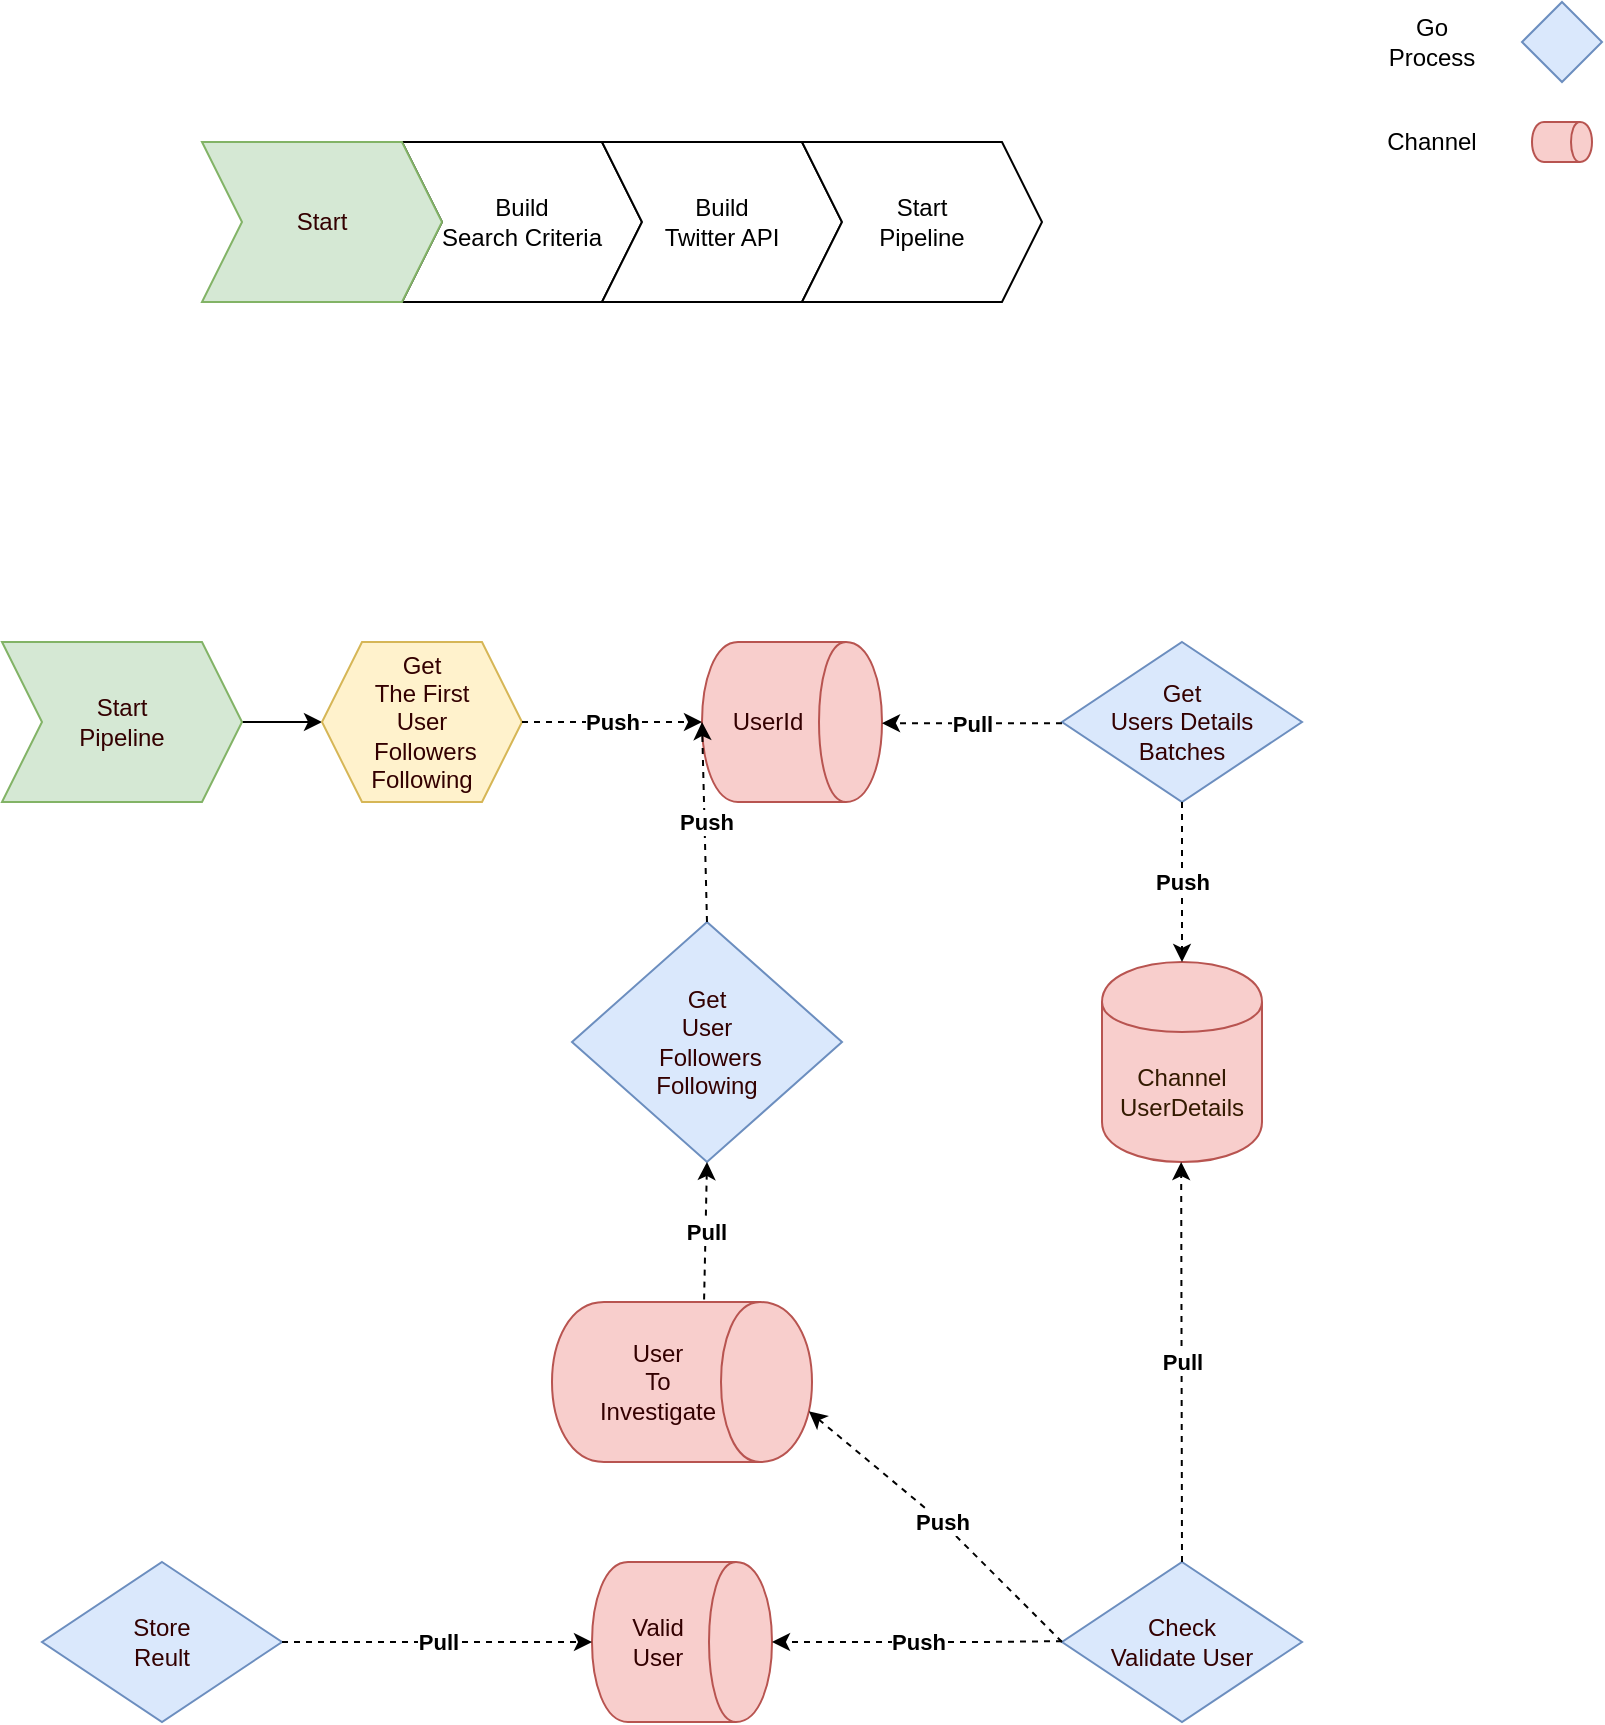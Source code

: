 <mxfile version="13.1.3">
    <diagram id="-dHp7zafrE_DXV9z7s5j" name="Page-1">
        <mxGraphModel dx="998" dy="613" grid="1" gridSize="10" guides="1" tooltips="1" connect="1" arrows="1" fold="1" page="1" pageScale="1" pageWidth="850" pageHeight="1100" math="0" shadow="0">
            <root>
                <mxCell id="0"/>
                <mxCell id="1" parent="0"/>
                <mxCell id="j9xIEeCiudjXy48ZFvNb-10" value="Build &lt;br&gt;Search Criteria" style="shape=step;perimeter=stepPerimeter;whiteSpace=wrap;html=1;fixedSize=1;" parent="1" vertex="1">
                    <mxGeometry x="240" y="110" width="120" height="80" as="geometry"/>
                </mxCell>
                <mxCell id="j9xIEeCiudjXy48ZFvNb-11" value="&lt;font color=&quot;#330000&quot;&gt;Start&lt;/font&gt;" style="shape=step;perimeter=stepPerimeter;whiteSpace=wrap;html=1;fixedSize=1;fillColor=#d5e8d4;strokeColor=#82b366;" parent="1" vertex="1">
                    <mxGeometry x="140" y="110" width="120" height="80" as="geometry"/>
                </mxCell>
                <mxCell id="j9xIEeCiudjXy48ZFvNb-12" value="&lt;div&gt;Build &lt;br&gt;&lt;/div&gt;&lt;div&gt;Twitter API&lt;/div&gt;" style="shape=step;perimeter=stepPerimeter;whiteSpace=wrap;html=1;fixedSize=1;" parent="1" vertex="1">
                    <mxGeometry x="340" y="110" width="120" height="80" as="geometry"/>
                </mxCell>
                <mxCell id="j9xIEeCiudjXy48ZFvNb-14" value="&lt;div&gt;Start&lt;/div&gt;&lt;div&gt;Pipeline&lt;/div&gt;" style="shape=step;perimeter=stepPerimeter;whiteSpace=wrap;html=1;fixedSize=1;" parent="1" vertex="1">
                    <mxGeometry x="440" y="110" width="120" height="80" as="geometry"/>
                </mxCell>
                <mxCell id="j9xIEeCiudjXy48ZFvNb-27" style="edgeStyle=orthogonalEdgeStyle;rounded=0;orthogonalLoop=1;jettySize=auto;html=1;entryX=0;entryY=0.5;entryDx=0;entryDy=0;" parent="1" source="j9xIEeCiudjXy48ZFvNb-15" target="2" edge="1">
                    <mxGeometry relative="1" as="geometry"/>
                </mxCell>
                <mxCell id="j9xIEeCiudjXy48ZFvNb-15" value="&lt;div&gt;&lt;font color=&quot;#330000&quot;&gt;Start&lt;/font&gt;&lt;/div&gt;&lt;div&gt;&lt;font color=&quot;#330000&quot;&gt;Pipeline&lt;/font&gt;&lt;/div&gt;" style="shape=step;perimeter=stepPerimeter;whiteSpace=wrap;html=1;fixedSize=1;fillColor=#d5e8d4;strokeColor=#82b366;" parent="1" vertex="1">
                    <mxGeometry x="40" y="360" width="120" height="80" as="geometry"/>
                </mxCell>
                <mxCell id="2" value="&lt;div&gt;&lt;font color=&quot;#330000&quot;&gt;Get&lt;/font&gt;&lt;/div&gt;&lt;div&gt;&lt;font color=&quot;#330000&quot;&gt;The First&lt;/font&gt;&lt;/div&gt;&lt;div&gt;&lt;font color=&quot;#330000&quot;&gt;User&lt;/font&gt;&lt;/div&gt;&lt;div&gt;&lt;font color=&quot;#330000&quot;&gt;&amp;nbsp;Followers&lt;/font&gt;&lt;/div&gt;&lt;div&gt;&lt;font color=&quot;#330000&quot;&gt;Following&lt;/font&gt;&lt;br&gt;&lt;/div&gt;" style="shape=hexagon;perimeter=hexagonPerimeter2;whiteSpace=wrap;html=1;fixedSize=1;fillColor=#fff2cc;strokeColor=#d6b656;" parent="1" vertex="1">
                    <mxGeometry x="200" y="360" width="100" height="80" as="geometry"/>
                </mxCell>
                <mxCell id="j9xIEeCiudjXy48ZFvNb-23" value="" style="rhombus;whiteSpace=wrap;html=1;fillColor=#dae8fc;strokeColor=#6c8ebf;" parent="1" vertex="1">
                    <mxGeometry x="800" y="40" width="40" height="40" as="geometry"/>
                </mxCell>
                <mxCell id="j9xIEeCiudjXy48ZFvNb-30" value="&lt;div&gt;&lt;font color=&quot;#330000&quot;&gt;Get &lt;br&gt;&lt;/font&gt;&lt;/div&gt;&lt;div&gt;&lt;font color=&quot;#330000&quot;&gt;Users Details &lt;/font&gt;&lt;/div&gt;&lt;div&gt;&lt;font color=&quot;#330000&quot;&gt;Batches&lt;/font&gt;&lt;br&gt;&lt;/div&gt;" style="rhombus;whiteSpace=wrap;html=1;fillColor=#dae8fc;strokeColor=#6c8ebf;" parent="1" vertex="1">
                    <mxGeometry x="570" y="360" width="120" height="80" as="geometry"/>
                </mxCell>
                <mxCell id="j9xIEeCiudjXy48ZFvNb-31" value="&lt;div&gt;&lt;font color=&quot;#330000&quot;&gt;UserId&lt;/font&gt;&lt;/div&gt;" style="shape=cylinder;whiteSpace=wrap;html=1;boundedLbl=1;backgroundOutline=1;direction=south;fillColor=#f8cecc;strokeColor=#b85450;" parent="1" vertex="1">
                    <mxGeometry x="390" y="360" width="90" height="80" as="geometry"/>
                </mxCell>
                <mxCell id="j9xIEeCiudjXy48ZFvNb-39" value="" style="group" parent="1" vertex="1" connectable="0">
                    <mxGeometry x="280" y="400" width="110" as="geometry"/>
                </mxCell>
                <mxCell id="j9xIEeCiudjXy48ZFvNb-38" value="" style="group" parent="j9xIEeCiudjXy48ZFvNb-39" vertex="1" connectable="0">
                    <mxGeometry width="110" as="geometry"/>
                </mxCell>
                <mxCell id="j9xIEeCiudjXy48ZFvNb-56" value="Go&lt;br&gt;&lt;div&gt;Process&lt;/div&gt;" style="text;html=1;strokeColor=none;fillColor=none;align=center;verticalAlign=middle;whiteSpace=wrap;rounded=0;" parent="1" vertex="1">
                    <mxGeometry x="730" y="50" width="50" height="20" as="geometry"/>
                </mxCell>
                <mxCell id="j9xIEeCiudjXy48ZFvNb-67" value="" style="group" parent="1" vertex="1" connectable="0">
                    <mxGeometry x="510" y="400.57" width="110" as="geometry"/>
                </mxCell>
                <mxCell id="j9xIEeCiudjXy48ZFvNb-68" value="" style="group" parent="j9xIEeCiudjXy48ZFvNb-67" vertex="1" connectable="0">
                    <mxGeometry width="110" as="geometry"/>
                </mxCell>
                <mxCell id="j9xIEeCiudjXy48ZFvNb-82" value="" style="group" parent="1" vertex="1" connectable="0">
                    <mxGeometry x="660" y="660.57" width="110" as="geometry"/>
                </mxCell>
                <mxCell id="j9xIEeCiudjXy48ZFvNb-100" value="&lt;font color=&quot;#331a00&quot;&gt;Channel&lt;br&gt;UserDetails&lt;/font&gt;" style="shape=cylinder;whiteSpace=wrap;html=1;boundedLbl=1;backgroundOutline=1;fillColor=#f8cecc;strokeColor=#b85450;" parent="1" vertex="1">
                    <mxGeometry x="590" y="520" width="80" height="100" as="geometry"/>
                </mxCell>
                <mxCell id="j9xIEeCiudjXy48ZFvNb-102" value="&lt;font color=&quot;#330000&quot;&gt;Check&lt;br&gt;&lt;/font&gt;&lt;div&gt;&lt;font color=&quot;#330000&quot;&gt;Validate User&lt;/font&gt;&lt;/div&gt;" style="rhombus;whiteSpace=wrap;html=1;fillColor=#dae8fc;strokeColor=#6c8ebf;" parent="1" vertex="1">
                    <mxGeometry x="570" y="820" width="120" height="80" as="geometry"/>
                </mxCell>
                <mxCell id="j9xIEeCiudjXy48ZFvNb-112" value="" style="endArrow=classic;html=1;dashed=1;" parent="1" edge="1">
                    <mxGeometry relative="1" as="geometry">
                        <mxPoint x="300" y="400" as="sourcePoint"/>
                        <mxPoint x="390" y="400" as="targetPoint"/>
                    </mxGeometry>
                </mxCell>
                <mxCell id="j9xIEeCiudjXy48ZFvNb-113" value="&lt;b&gt;Push&lt;br&gt;&lt;/b&gt;" style="edgeLabel;resizable=0;html=1;align=center;verticalAlign=middle;" parent="j9xIEeCiudjXy48ZFvNb-112" connectable="0" vertex="1">
                    <mxGeometry relative="1" as="geometry"/>
                </mxCell>
                <mxCell id="j9xIEeCiudjXy48ZFvNb-114" value="" style="endArrow=classic;html=1;dashed=1;" parent="1" edge="1">
                    <mxGeometry relative="1" as="geometry">
                        <mxPoint x="570" y="400.57" as="sourcePoint"/>
                        <mxPoint x="480" y="400.57" as="targetPoint"/>
                    </mxGeometry>
                </mxCell>
                <mxCell id="j9xIEeCiudjXy48ZFvNb-115" value="&lt;b&gt;Pull&lt;/b&gt;" style="edgeLabel;resizable=0;html=1;align=center;verticalAlign=middle;" parent="j9xIEeCiudjXy48ZFvNb-114" connectable="0" vertex="1">
                    <mxGeometry relative="1" as="geometry"/>
                </mxCell>
                <mxCell id="j9xIEeCiudjXy48ZFvNb-116" value="" style="endArrow=classic;html=1;dashed=1;entryX=0.5;entryY=0;entryDx=0;entryDy=0;" parent="1" target="j9xIEeCiudjXy48ZFvNb-100" edge="1">
                    <mxGeometry relative="1" as="geometry">
                        <mxPoint x="630" y="440.0" as="sourcePoint"/>
                        <mxPoint x="540" y="440.0" as="targetPoint"/>
                    </mxGeometry>
                </mxCell>
                <mxCell id="j9xIEeCiudjXy48ZFvNb-117" value="&lt;b&gt;Push&lt;/b&gt;" style="edgeLabel;resizable=0;html=1;align=center;verticalAlign=middle;" parent="j9xIEeCiudjXy48ZFvNb-116" connectable="0" vertex="1">
                    <mxGeometry relative="1" as="geometry"/>
                </mxCell>
                <mxCell id="j9xIEeCiudjXy48ZFvNb-118" value="" style="endArrow=classic;html=1;dashed=1;entryX=0.5;entryY=0;entryDx=0;entryDy=0;exitX=0.5;exitY=0;exitDx=0;exitDy=0;" parent="1" source="j9xIEeCiudjXy48ZFvNb-102" edge="1">
                    <mxGeometry relative="1" as="geometry">
                        <mxPoint x="629.58" y="700.0" as="sourcePoint"/>
                        <mxPoint x="629.58" y="620.0" as="targetPoint"/>
                    </mxGeometry>
                </mxCell>
                <mxCell id="j9xIEeCiudjXy48ZFvNb-119" value="&lt;b&gt;Pull&lt;/b&gt;" style="edgeLabel;resizable=0;html=1;align=center;verticalAlign=middle;direction=south;" parent="j9xIEeCiudjXy48ZFvNb-118" connectable="0" vertex="1">
                    <mxGeometry relative="1" as="geometry"/>
                </mxCell>
                <mxCell id="j9xIEeCiudjXy48ZFvNb-120" value="" style="shape=cylinder;whiteSpace=wrap;html=1;boundedLbl=1;backgroundOutline=1;direction=south;fillColor=#f8cecc;strokeColor=#b85450;" parent="1" vertex="1">
                    <mxGeometry x="805" y="100" width="30" height="20" as="geometry"/>
                </mxCell>
                <mxCell id="j9xIEeCiudjXy48ZFvNb-121" value="Channel" style="text;html=1;strokeColor=none;fillColor=none;align=center;verticalAlign=middle;whiteSpace=wrap;rounded=0;" parent="1" vertex="1">
                    <mxGeometry x="730" y="100" width="50" height="20" as="geometry"/>
                </mxCell>
                <mxCell id="j9xIEeCiudjXy48ZFvNb-122" value="&lt;div&gt;&lt;font color=&quot;#330000&quot;&gt;Valid&lt;/font&gt;&lt;/div&gt;&lt;div&gt;&lt;font color=&quot;#330000&quot;&gt;User&lt;/font&gt;&lt;br&gt;&lt;/div&gt;" style="shape=cylinder;whiteSpace=wrap;html=1;boundedLbl=1;backgroundOutline=1;direction=south;fillColor=#f8cecc;strokeColor=#b85450;" parent="1" vertex="1">
                    <mxGeometry x="335" y="820" width="90" height="80" as="geometry"/>
                </mxCell>
                <mxCell id="j9xIEeCiudjXy48ZFvNb-123" value="" style="endArrow=classic;html=1;dashed=1;entryX=0.5;entryY=0;entryDx=0;entryDy=0;" parent="1" target="j9xIEeCiudjXy48ZFvNb-122" edge="1">
                    <mxGeometry relative="1" as="geometry">
                        <mxPoint x="570" y="859.58" as="sourcePoint"/>
                        <mxPoint x="480" y="859.58" as="targetPoint"/>
                        <Array as="points">
                            <mxPoint x="530" y="860"/>
                        </Array>
                    </mxGeometry>
                </mxCell>
                <mxCell id="j9xIEeCiudjXy48ZFvNb-124" value="&lt;b&gt;Push&lt;/b&gt;" style="edgeLabel;resizable=0;html=1;align=center;verticalAlign=middle;" parent="j9xIEeCiudjXy48ZFvNb-123" connectable="0" vertex="1">
                    <mxGeometry relative="1" as="geometry"/>
                </mxCell>
                <mxCell id="j9xIEeCiudjXy48ZFvNb-125" value="&lt;div&gt;&lt;font color=&quot;#330000&quot;&gt;Store&lt;/font&gt;&lt;/div&gt;&lt;div&gt;&lt;font color=&quot;#330000&quot;&gt;Reult&lt;/font&gt;&lt;br&gt;&lt;/div&gt;" style="rhombus;whiteSpace=wrap;html=1;fillColor=#dae8fc;strokeColor=#6c8ebf;" parent="1" vertex="1">
                    <mxGeometry x="60" y="820" width="120" height="80" as="geometry"/>
                </mxCell>
                <mxCell id="j9xIEeCiudjXy48ZFvNb-126" value="" style="endArrow=classic;html=1;dashed=1;entryX=0.5;entryY=1;entryDx=0;entryDy=0;" parent="1" source="j9xIEeCiudjXy48ZFvNb-125" target="j9xIEeCiudjXy48ZFvNb-122" edge="1">
                    <mxGeometry relative="1" as="geometry">
                        <mxPoint x="300" y="859.58" as="sourcePoint"/>
                        <mxPoint x="390" y="859.58" as="targetPoint"/>
                    </mxGeometry>
                </mxCell>
                <mxCell id="j9xIEeCiudjXy48ZFvNb-127" value="&lt;b&gt;Pull&lt;/b&gt;" style="edgeLabel;resizable=0;html=1;align=center;verticalAlign=middle;" parent="j9xIEeCiudjXy48ZFvNb-126" connectable="0" vertex="1">
                    <mxGeometry relative="1" as="geometry"/>
                </mxCell>
                <mxCell id="j9xIEeCiudjXy48ZFvNb-128" value="&lt;div&gt;&lt;font color=&quot;#330000&quot;&gt;Get&lt;/font&gt;&lt;/div&gt;&lt;div&gt;&lt;font color=&quot;#330000&quot;&gt;User&lt;/font&gt;&lt;/div&gt;&lt;div&gt;&lt;font color=&quot;#330000&quot;&gt;&amp;nbsp;Followers&lt;/font&gt;&lt;/div&gt;&lt;div&gt;&lt;font color=&quot;#330000&quot;&gt;Following&lt;/font&gt;&lt;br&gt;&lt;/div&gt;" style="rhombus;whiteSpace=wrap;html=1;fillColor=#dae8fc;strokeColor=#6c8ebf;" parent="1" vertex="1">
                    <mxGeometry x="325" y="500" width="135" height="120" as="geometry"/>
                </mxCell>
                <mxCell id="j9xIEeCiudjXy48ZFvNb-131" value="&lt;font color=&quot;#330000&quot;&gt;User&lt;br&gt;To&lt;br&gt;Investigate&lt;/font&gt;" style="shape=cylinder;whiteSpace=wrap;html=1;boundedLbl=1;backgroundOutline=1;direction=south;fillColor=#f8cecc;strokeColor=#b85450;" parent="1" vertex="1">
                    <mxGeometry x="315" y="690" width="130" height="80" as="geometry"/>
                </mxCell>
                <mxCell id="j9xIEeCiudjXy48ZFvNb-132" value="" style="endArrow=classic;html=1;dashed=1;entryX=0.5;entryY=1;entryDx=0;entryDy=0;exitX=0.5;exitY=0;exitDx=0;exitDy=0;" parent="1" source="j9xIEeCiudjXy48ZFvNb-128" target="j9xIEeCiudjXy48ZFvNb-31" edge="1">
                    <mxGeometry relative="1" as="geometry">
                        <mxPoint x="240" y="480" as="sourcePoint"/>
                        <mxPoint x="330" y="480" as="targetPoint"/>
                    </mxGeometry>
                </mxCell>
                <mxCell id="j9xIEeCiudjXy48ZFvNb-133" value="&lt;b&gt;Push&lt;br&gt;&lt;/b&gt;" style="edgeLabel;resizable=0;html=1;align=center;verticalAlign=middle;" parent="j9xIEeCiudjXy48ZFvNb-132" connectable="0" vertex="1">
                    <mxGeometry relative="1" as="geometry"/>
                </mxCell>
                <mxCell id="j9xIEeCiudjXy48ZFvNb-134" value="" style="endArrow=classic;html=1;dashed=1;entryX=0.683;entryY=0.012;entryDx=0;entryDy=0;exitX=0;exitY=0.5;exitDx=0;exitDy=0;entryPerimeter=0;" parent="1" source="j9xIEeCiudjXy48ZFvNb-102" target="j9xIEeCiudjXy48ZFvNb-131" edge="1">
                    <mxGeometry relative="1" as="geometry">
                        <mxPoint x="580" y="869.58" as="sourcePoint"/>
                        <mxPoint x="435" y="870" as="targetPoint"/>
                        <Array as="points">
                            <mxPoint x="510" y="800"/>
                        </Array>
                    </mxGeometry>
                </mxCell>
                <mxCell id="j9xIEeCiudjXy48ZFvNb-135" value="&lt;b&gt;Push&lt;/b&gt;" style="edgeLabel;resizable=0;html=1;align=center;verticalAlign=middle;" parent="j9xIEeCiudjXy48ZFvNb-134" connectable="0" vertex="1">
                    <mxGeometry relative="1" as="geometry"/>
                </mxCell>
                <mxCell id="j9xIEeCiudjXy48ZFvNb-139" value="" style="endArrow=classic;html=1;dashed=1;exitX=-0.015;exitY=0.415;exitDx=0;exitDy=0;entryX=0.5;entryY=1;entryDx=0;entryDy=0;exitPerimeter=0;" parent="1" source="j9xIEeCiudjXy48ZFvNb-131" target="j9xIEeCiudjXy48ZFvNb-128" edge="1">
                    <mxGeometry relative="1" as="geometry">
                        <mxPoint x="370.42" y="690" as="sourcePoint"/>
                        <mxPoint x="370" y="630" as="targetPoint"/>
                    </mxGeometry>
                </mxCell>
                <mxCell id="j9xIEeCiudjXy48ZFvNb-140" value="&lt;b&gt;Pull&lt;/b&gt;" style="edgeLabel;resizable=0;html=1;align=center;verticalAlign=middle;direction=south;" parent="j9xIEeCiudjXy48ZFvNb-139" connectable="0" vertex="1">
                    <mxGeometry relative="1" as="geometry"/>
                </mxCell>
            </root>
        </mxGraphModel>
    </diagram>
</mxfile>